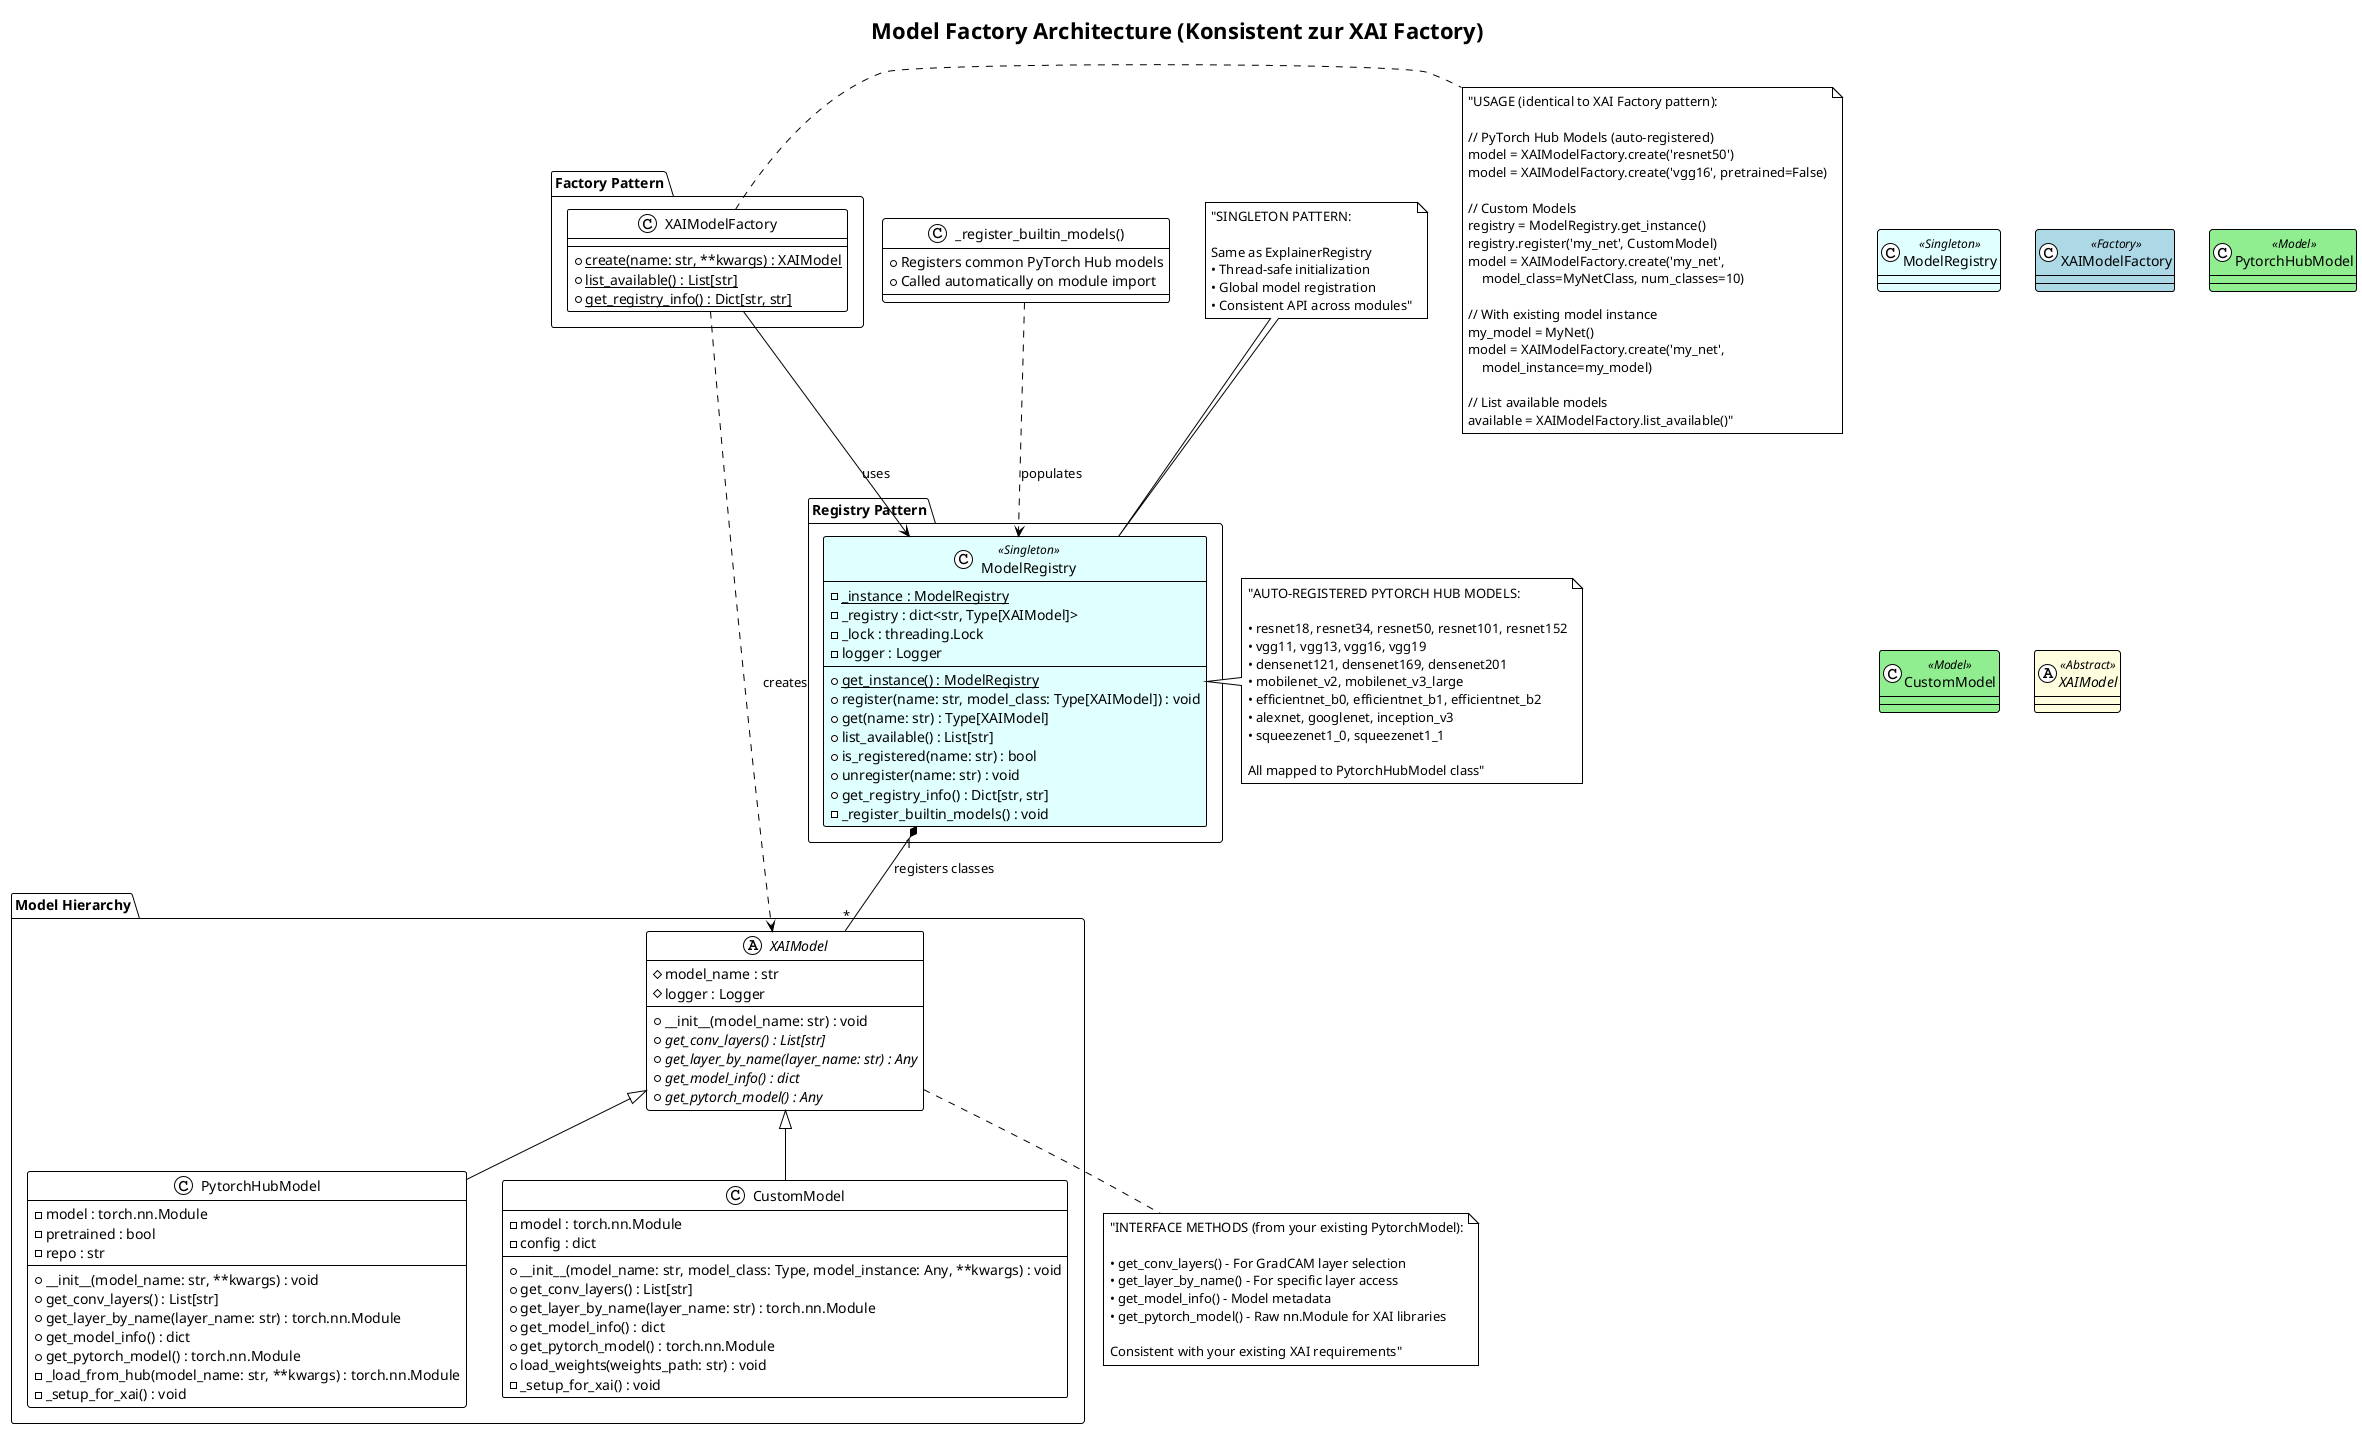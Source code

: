 @startuml ClassDiagram_Model_Factory_Core_Architecture
!theme plain
title Model Factory Architecture (Konsistent zur XAI Factory)

package "Registry Pattern" {
    class ModelRegistry <<Singleton>> {
        - {static} _instance : ModelRegistry
        - _registry : dict<str, Type[XAIModel]>
        - _lock : threading.Lock
        - logger : Logger
        --
        + {static} get_instance() : ModelRegistry
        + register(name: str, model_class: Type[XAIModel]) : void
        + get(name: str) : Type[XAIModel]
        + list_available() : List[str]
        + is_registered(name: str) : bool
        + unregister(name: str) : void
        + get_registry_info() : Dict[str, str]
        - _register_builtin_models() : void
    }
}

package "Factory Pattern" {
    class XAIModelFactory {
        + {static} create(name: str, **kwargs) : XAIModel
        + {static} list_available() : List[str]
        + {static} get_registry_info() : Dict[str, str]
    }
}

package "Model Hierarchy" {
    abstract class XAIModel {
        # model_name : str
        # logger : Logger
        --
        + __init__(model_name: str) : void
        + {abstract} get_conv_layers() : List[str]
        + {abstract} get_layer_by_name(layer_name: str) : Any
        + {abstract} get_model_info() : dict
        + {abstract} get_pytorch_model() : Any
    }

    class PytorchHubModel {
        - model : torch.nn.Module
        - pretrained : bool
        - repo : str
        --
        + __init__(model_name: str, **kwargs) : void
        + get_conv_layers() : List[str]
        + get_layer_by_name(layer_name: str) : torch.nn.Module
        + get_model_info() : dict
        + get_pytorch_model() : torch.nn.Module
        - _load_from_hub(model_name: str, **kwargs) : torch.nn.Module
        - _setup_for_xai() : void
    }

    class CustomModel {
        - model : torch.nn.Module
        - config : dict
        --
        + __init__(model_name: str, model_class: Type, model_instance: Any, **kwargs) : void
        + get_conv_layers() : List[str]
        + get_layer_by_name(layer_name: str) : torch.nn.Module
        + get_model_info() : dict
        + get_pytorch_model() : torch.nn.Module
        + load_weights(weights_path: str) : void
        - _setup_for_xai() : void
    }
}

' Relationships - Identical structure to XAI Factory
XAIModelFactory --> ModelRegistry : uses
XAIModelFactory ..> XAIModel : creates

ModelRegistry "1" *-- "*" XAIModel : registers classes
XAIModel <|-- PytorchHubModel
XAIModel <|-- CustomModel

' Auto-registration function
class "_register_builtin_models()" as RegFunc {
    + Registers common PyTorch Hub models
    + Called automatically on module import
}

RegFunc ..> ModelRegistry : populates

note right of XAIModelFactory : "USAGE (identical to XAI Factory pattern):\n\n// PyTorch Hub Models (auto-registered)\nmodel = XAIModelFactory.create('resnet50')\nmodel = XAIModelFactory.create('vgg16', pretrained=False)\n\n// Custom Models\nregistry = ModelRegistry.get_instance()\nregistry.register('my_net', CustomModel)\nmodel = XAIModelFactory.create('my_net', \n    model_class=MyNetClass, num_classes=10)\n\n// With existing model instance\nmy_model = MyNet()\nmodel = XAIModelFactory.create('my_net', \n    model_instance=my_model)\n\n// List available models\navailable = XAIModelFactory.list_available()"

note left of ModelRegistry : "AUTO-REGISTERED PYTORCH HUB MODELS:\n\n• resnet18, resnet34, resnet50, resnet101, resnet152\n• vgg11, vgg13, vgg16, vgg19\n• densenet121, densenet169, densenet201\n• mobilenet_v2, mobilenet_v3_large\n• efficientnet_b0, efficientnet_b1, efficientnet_b2\n• alexnet, googlenet, inception_v3\n• squeezenet1_0, squeezenet1_1\n\nAll mapped to PytorchHubModel class"

note bottom of XAIModel : "INTERFACE METHODS (from your existing PytorchModel):\n\n• get_conv_layers() - For GradCAM layer selection\n• get_layer_by_name() - For specific layer access\n• get_model_info() - Model metadata\n• get_pytorch_model() - Raw nn.Module for XAI libraries\n\nConsistent with your existing XAI requirements"

note top of ModelRegistry : "SINGLETON PATTERN:\n\nSame as ExplainerRegistry\n• Thread-safe initialization\n• Global model registration\n• Consistent API across modules"

' Styling
skinparam class {
    BackgroundColor<<Singleton>> LightCyan
    BackgroundColor<<Factory>> LightBlue
    BackgroundColor<<Model>> LightGreen
    BackgroundColor<<Abstract>> LightYellow
}

class ModelRegistry <<Singleton>>
class XAIModelFactory <<Factory>>
class PytorchHubModel <<Model>>
class CustomModel <<Model>>
abstract class XAIModel <<Abstract>>

@enduml